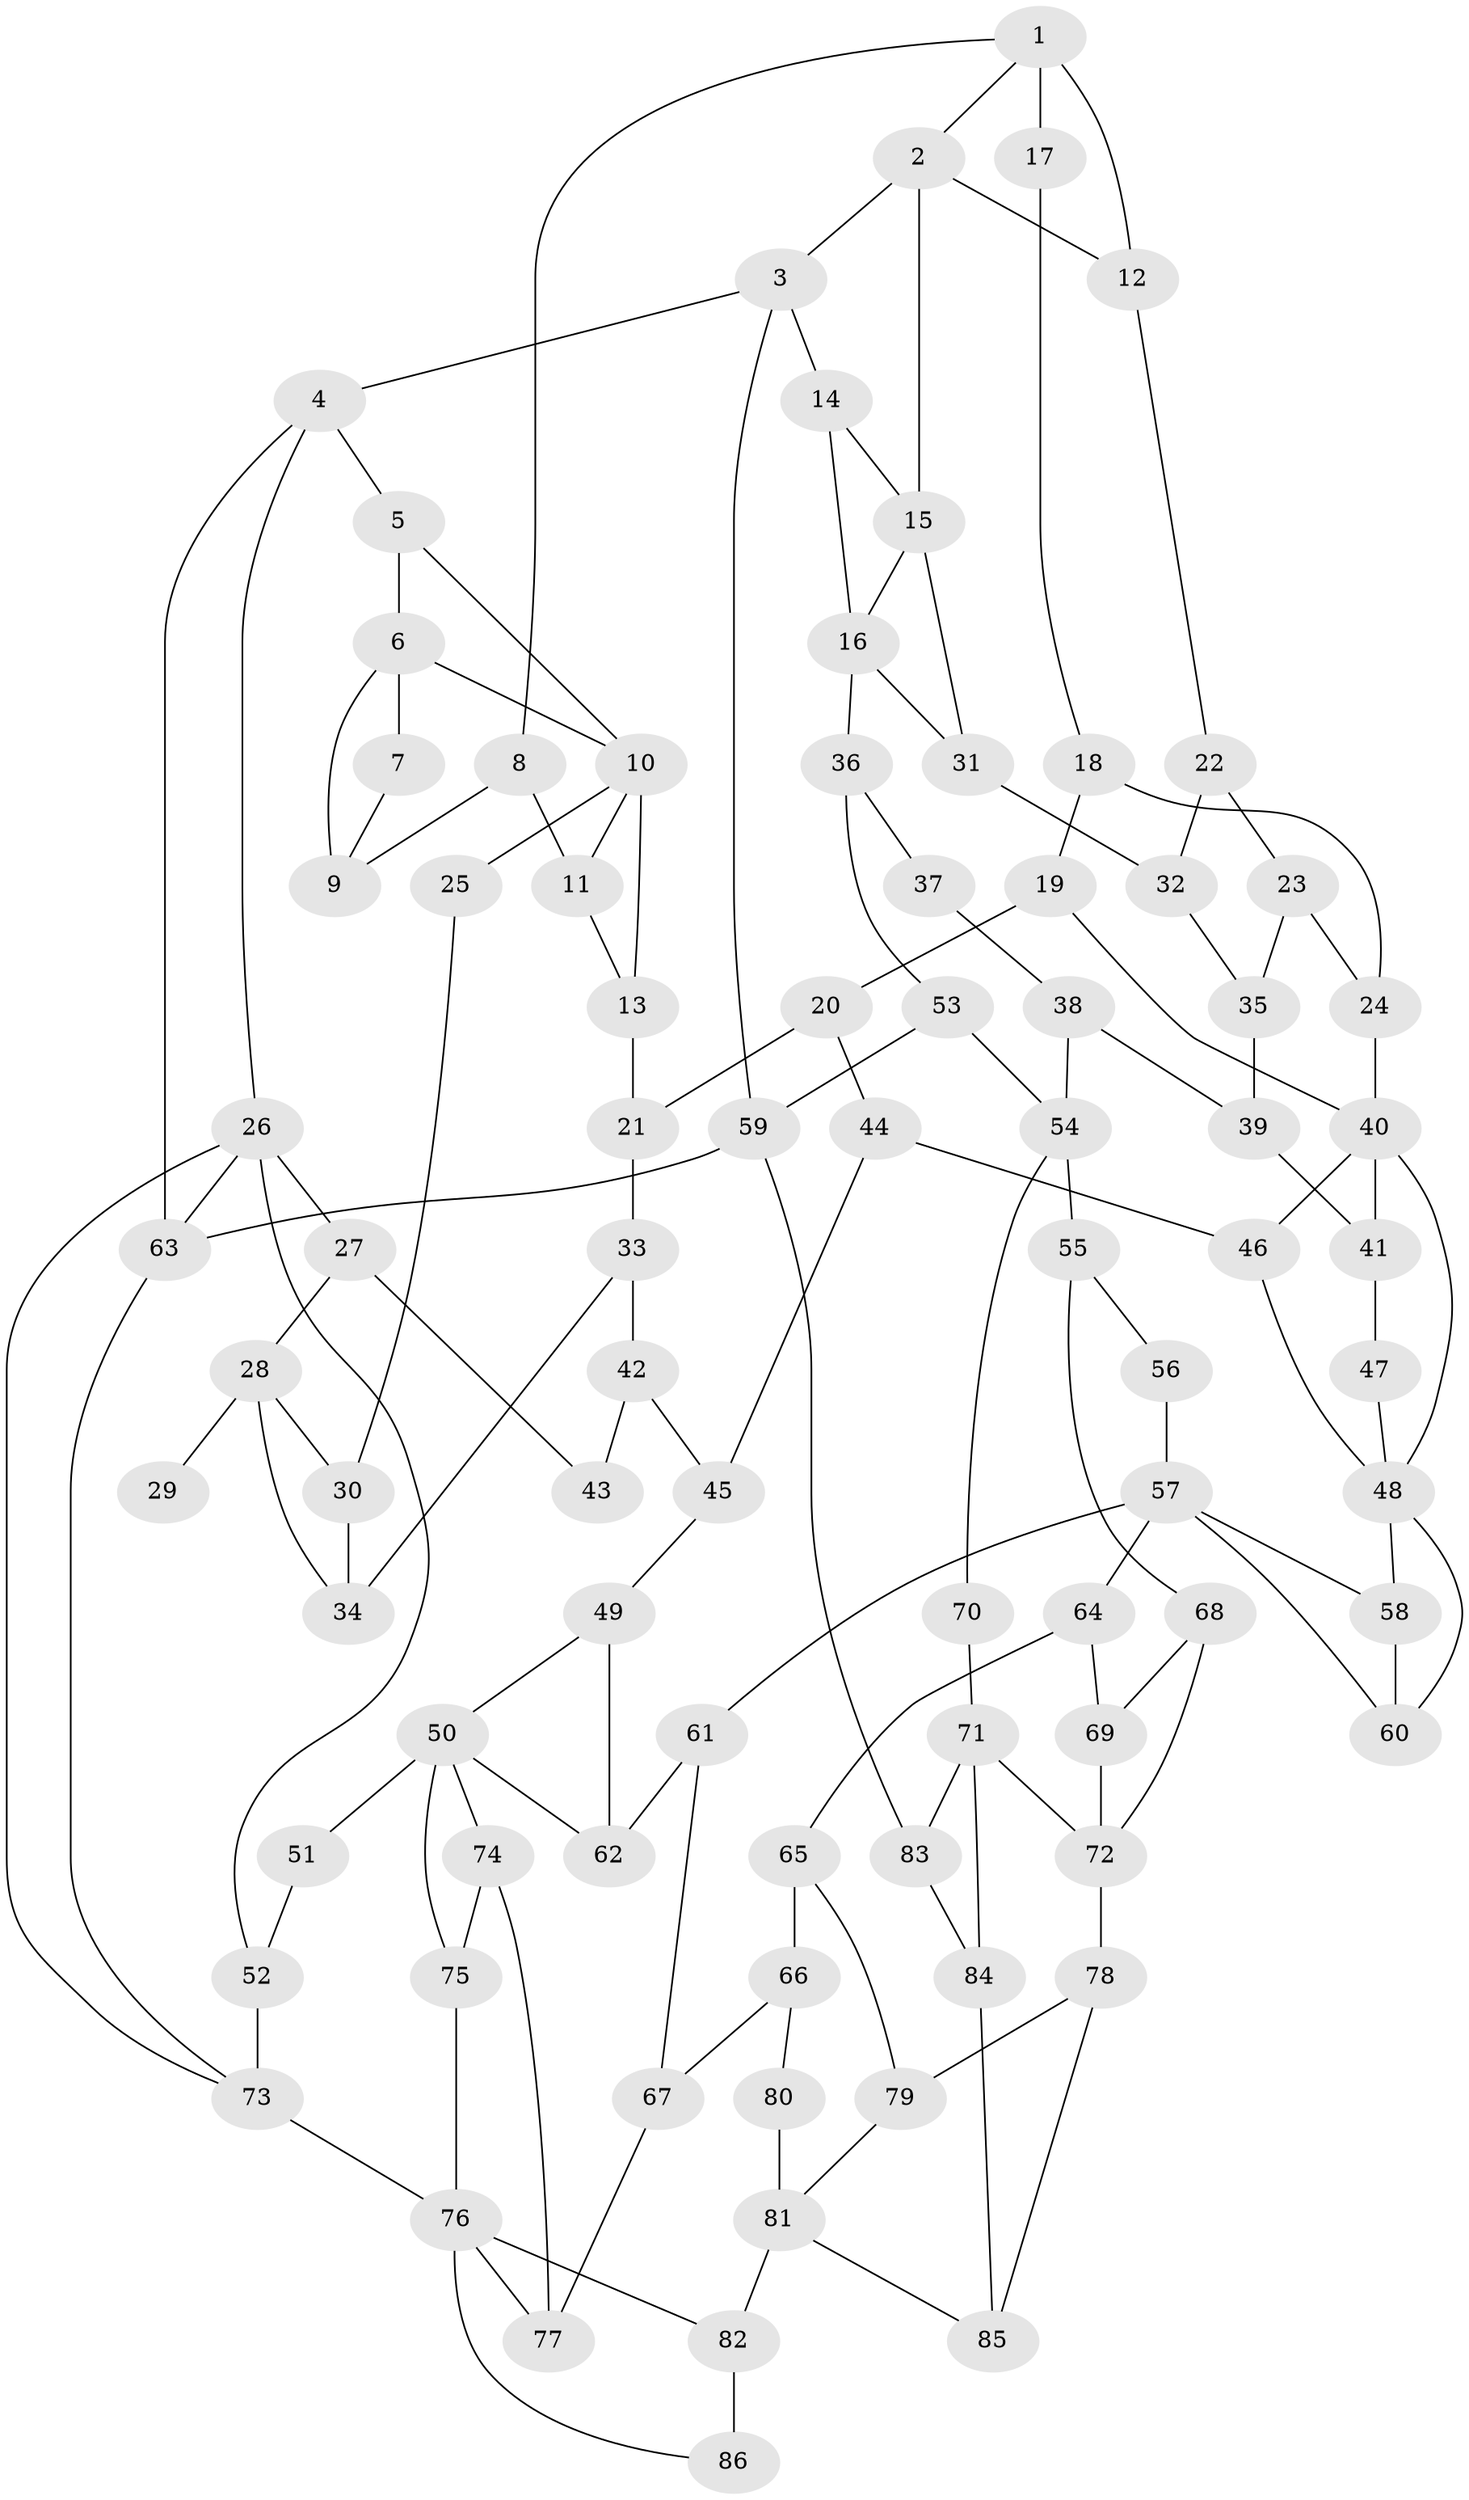 // original degree distribution, {3: 0.028169014084507043, 5: 0.4225352112676056, 6: 0.28169014084507044, 4: 0.2676056338028169}
// Generated by graph-tools (version 1.1) at 2025/54/03/04/25 22:54:12]
// undirected, 86 vertices, 137 edges
graph export_dot {
  node [color=gray90,style=filled];
  1;
  2;
  3;
  4;
  5;
  6;
  7;
  8;
  9;
  10;
  11;
  12;
  13;
  14;
  15;
  16;
  17;
  18;
  19;
  20;
  21;
  22;
  23;
  24;
  25;
  26;
  27;
  28;
  29;
  30;
  31;
  32;
  33;
  34;
  35;
  36;
  37;
  38;
  39;
  40;
  41;
  42;
  43;
  44;
  45;
  46;
  47;
  48;
  49;
  50;
  51;
  52;
  53;
  54;
  55;
  56;
  57;
  58;
  59;
  60;
  61;
  62;
  63;
  64;
  65;
  66;
  67;
  68;
  69;
  70;
  71;
  72;
  73;
  74;
  75;
  76;
  77;
  78;
  79;
  80;
  81;
  82;
  83;
  84;
  85;
  86;
  1 -- 2 [weight=1.0];
  1 -- 8 [weight=1.0];
  1 -- 12 [weight=1.0];
  1 -- 17 [weight=2.0];
  2 -- 3 [weight=1.0];
  2 -- 12 [weight=1.0];
  2 -- 15 [weight=2.0];
  3 -- 4 [weight=1.0];
  3 -- 14 [weight=1.0];
  3 -- 59 [weight=1.0];
  4 -- 5 [weight=1.0];
  4 -- 26 [weight=1.0];
  4 -- 63 [weight=1.0];
  5 -- 6 [weight=1.0];
  5 -- 10 [weight=1.0];
  6 -- 7 [weight=1.0];
  6 -- 9 [weight=1.0];
  6 -- 10 [weight=1.0];
  7 -- 9 [weight=1.0];
  8 -- 9 [weight=1.0];
  8 -- 11 [weight=1.0];
  10 -- 11 [weight=1.0];
  10 -- 13 [weight=1.0];
  10 -- 25 [weight=2.0];
  11 -- 13 [weight=1.0];
  12 -- 22 [weight=1.0];
  13 -- 21 [weight=1.0];
  14 -- 15 [weight=1.0];
  14 -- 16 [weight=1.0];
  15 -- 16 [weight=2.0];
  15 -- 31 [weight=1.0];
  16 -- 31 [weight=1.0];
  16 -- 36 [weight=2.0];
  17 -- 18 [weight=1.0];
  18 -- 19 [weight=1.0];
  18 -- 24 [weight=1.0];
  19 -- 20 [weight=1.0];
  19 -- 40 [weight=1.0];
  20 -- 21 [weight=1.0];
  20 -- 44 [weight=1.0];
  21 -- 33 [weight=1.0];
  22 -- 23 [weight=1.0];
  22 -- 32 [weight=1.0];
  23 -- 24 [weight=1.0];
  23 -- 35 [weight=1.0];
  24 -- 40 [weight=1.0];
  25 -- 30 [weight=1.0];
  26 -- 27 [weight=2.0];
  26 -- 52 [weight=1.0];
  26 -- 63 [weight=1.0];
  26 -- 73 [weight=1.0];
  27 -- 28 [weight=2.0];
  27 -- 43 [weight=2.0];
  28 -- 29 [weight=2.0];
  28 -- 30 [weight=1.0];
  28 -- 34 [weight=1.0];
  30 -- 34 [weight=1.0];
  31 -- 32 [weight=1.0];
  32 -- 35 [weight=1.0];
  33 -- 34 [weight=1.0];
  33 -- 42 [weight=1.0];
  35 -- 39 [weight=1.0];
  36 -- 37 [weight=2.0];
  36 -- 53 [weight=1.0];
  37 -- 38 [weight=1.0];
  38 -- 39 [weight=1.0];
  38 -- 54 [weight=1.0];
  39 -- 41 [weight=1.0];
  40 -- 41 [weight=1.0];
  40 -- 46 [weight=1.0];
  40 -- 48 [weight=1.0];
  41 -- 47 [weight=1.0];
  42 -- 43 [weight=1.0];
  42 -- 45 [weight=1.0];
  44 -- 45 [weight=1.0];
  44 -- 46 [weight=1.0];
  45 -- 49 [weight=1.0];
  46 -- 48 [weight=1.0];
  47 -- 48 [weight=2.0];
  48 -- 58 [weight=1.0];
  48 -- 60 [weight=1.0];
  49 -- 50 [weight=1.0];
  49 -- 62 [weight=1.0];
  50 -- 51 [weight=2.0];
  50 -- 62 [weight=1.0];
  50 -- 74 [weight=1.0];
  50 -- 75 [weight=1.0];
  51 -- 52 [weight=1.0];
  52 -- 73 [weight=1.0];
  53 -- 54 [weight=1.0];
  53 -- 59 [weight=1.0];
  54 -- 55 [weight=1.0];
  54 -- 70 [weight=1.0];
  55 -- 56 [weight=1.0];
  55 -- 68 [weight=1.0];
  56 -- 57 [weight=2.0];
  57 -- 58 [weight=1.0];
  57 -- 60 [weight=1.0];
  57 -- 61 [weight=1.0];
  57 -- 64 [weight=1.0];
  58 -- 60 [weight=1.0];
  59 -- 63 [weight=1.0];
  59 -- 83 [weight=1.0];
  61 -- 62 [weight=1.0];
  61 -- 67 [weight=1.0];
  63 -- 73 [weight=1.0];
  64 -- 65 [weight=1.0];
  64 -- 69 [weight=1.0];
  65 -- 66 [weight=1.0];
  65 -- 79 [weight=1.0];
  66 -- 67 [weight=1.0];
  66 -- 80 [weight=1.0];
  67 -- 77 [weight=1.0];
  68 -- 69 [weight=1.0];
  68 -- 72 [weight=1.0];
  69 -- 72 [weight=1.0];
  70 -- 71 [weight=2.0];
  71 -- 72 [weight=2.0];
  71 -- 83 [weight=1.0];
  71 -- 84 [weight=1.0];
  72 -- 78 [weight=1.0];
  73 -- 76 [weight=2.0];
  74 -- 75 [weight=1.0];
  74 -- 77 [weight=1.0];
  75 -- 76 [weight=1.0];
  76 -- 77 [weight=1.0];
  76 -- 82 [weight=1.0];
  76 -- 86 [weight=1.0];
  78 -- 79 [weight=1.0];
  78 -- 85 [weight=1.0];
  79 -- 81 [weight=1.0];
  80 -- 81 [weight=2.0];
  81 -- 82 [weight=2.0];
  81 -- 85 [weight=1.0];
  82 -- 86 [weight=2.0];
  83 -- 84 [weight=1.0];
  84 -- 85 [weight=1.0];
}
